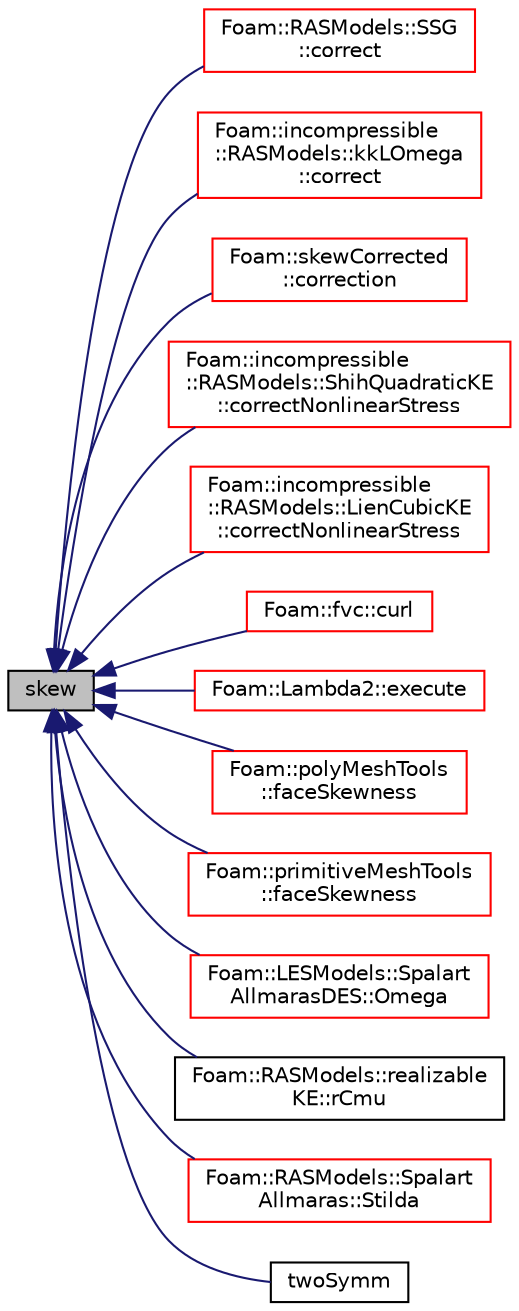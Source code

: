 digraph "skew"
{
  bgcolor="transparent";
  edge [fontname="Helvetica",fontsize="10",labelfontname="Helvetica",labelfontsize="10"];
  node [fontname="Helvetica",fontsize="10",shape=record];
  rankdir="LR";
  Node1 [label="skew",height=0.2,width=0.4,color="black", fillcolor="grey75", style="filled", fontcolor="black"];
  Node1 -> Node2 [dir="back",color="midnightblue",fontsize="10",style="solid",fontname="Helvetica"];
  Node2 [label="Foam::RASModels::SSG\l::correct",height=0.2,width=0.4,color="red",URL="$a02419.html#a3ae44b28050c3aa494c1d8e18cf618c1",tooltip="Solve the turbulence equations and correct eddy-Viscosity and. "];
  Node1 -> Node3 [dir="back",color="midnightblue",fontsize="10",style="solid",fontname="Helvetica"];
  Node3 [label="Foam::incompressible\l::RASModels::kkLOmega\l::correct",height=0.2,width=0.4,color="red",URL="$a01240.html#a3ae44b28050c3aa494c1d8e18cf618c1",tooltip="Solve the turbulence equations and correct the turbulence viscosity. "];
  Node1 -> Node4 [dir="back",color="midnightblue",fontsize="10",style="solid",fontname="Helvetica"];
  Node4 [label="Foam::skewCorrected\l::correction",height=0.2,width=0.4,color="red",URL="$a02334.html#a575a424a2a3d61de0e8d6ad368b61be1",tooltip="Return the explicit correction to the face-interpolate. "];
  Node1 -> Node5 [dir="back",color="midnightblue",fontsize="10",style="solid",fontname="Helvetica"];
  Node5 [label="Foam::incompressible\l::RASModels::ShihQuadraticKE\l::correctNonlinearStress",height=0.2,width=0.4,color="red",URL="$a02294.html#aaeceed08f8e5aa404ea620bbed333cf2"];
  Node1 -> Node6 [dir="back",color="midnightblue",fontsize="10",style="solid",fontname="Helvetica"];
  Node6 [label="Foam::incompressible\l::RASModels::LienCubicKE\l::correctNonlinearStress",height=0.2,width=0.4,color="red",URL="$a01310.html#aaeceed08f8e5aa404ea620bbed333cf2"];
  Node1 -> Node7 [dir="back",color="midnightblue",fontsize="10",style="solid",fontname="Helvetica"];
  Node7 [label="Foam::fvc::curl",height=0.2,width=0.4,color="red",URL="$a10768.html#a1b6f4cf0c3bce34f80a2a7bcc28f43e9"];
  Node1 -> Node8 [dir="back",color="midnightblue",fontsize="10",style="solid",fontname="Helvetica"];
  Node8 [label="Foam::Lambda2::execute",height=0.2,width=0.4,color="red",URL="$a01262.html#a61af3e60b94ae3e748f6fbac1e794af7",tooltip="Execute, currently does nothing. "];
  Node1 -> Node9 [dir="back",color="midnightblue",fontsize="10",style="solid",fontname="Helvetica"];
  Node9 [label="Foam::polyMeshTools\l::faceSkewness",height=0.2,width=0.4,color="red",URL="$a01924.html#a18dd96d4299c9cd56aa762e236a9af0d",tooltip="Generate skewness field. "];
  Node1 -> Node10 [dir="back",color="midnightblue",fontsize="10",style="solid",fontname="Helvetica"];
  Node10 [label="Foam::primitiveMeshTools\l::faceSkewness",height=0.2,width=0.4,color="red",URL="$a01971.html#a3c5a5ea5f6eecbaf692582855583eff9",tooltip="Generate skewness field. "];
  Node1 -> Node11 [dir="back",color="midnightblue",fontsize="10",style="solid",fontname="Helvetica"];
  Node11 [label="Foam::LESModels::Spalart\lAllmarasDES::Omega",height=0.2,width=0.4,color="red",URL="$a02389.html#afa60714d585691946eb08080fd1dbbad"];
  Node1 -> Node12 [dir="back",color="midnightblue",fontsize="10",style="solid",fontname="Helvetica"];
  Node12 [label="Foam::RASModels::realizable\lKE::rCmu",height=0.2,width=0.4,color="black",URL="$a02100.html#a1068a692df4f337ad061061d4c6b380d"];
  Node1 -> Node13 [dir="back",color="midnightblue",fontsize="10",style="solid",fontname="Helvetica"];
  Node13 [label="Foam::RASModels::Spalart\lAllmaras::Stilda",height=0.2,width=0.4,color="red",URL="$a02387.html#a98e641d02212ed9a1b80cbb8c96f9cec"];
  Node1 -> Node14 [dir="back",color="midnightblue",fontsize="10",style="solid",fontname="Helvetica"];
  Node14 [label="twoSymm",height=0.2,width=0.4,color="black",URL="$a10733.html#ac7483397da201c02dab8453759603a4c"];
}
